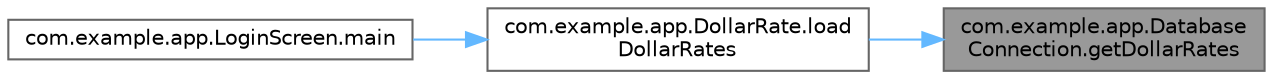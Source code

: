 digraph "com.example.app.DatabaseConnection.getDollarRates"
{
 // LATEX_PDF_SIZE
  bgcolor="transparent";
  edge [fontname=Helvetica,fontsize=10,labelfontname=Helvetica,labelfontsize=10];
  node [fontname=Helvetica,fontsize=10,shape=box,height=0.2,width=0.4];
  rankdir="RL";
  Node1 [id="Node000001",label="com.example.app.Database\lConnection.getDollarRates",height=0.2,width=0.4,color="gray40", fillcolor="grey60", style="filled", fontcolor="black",tooltip=" "];
  Node1 -> Node2 [id="edge5_Node000001_Node000002",dir="back",color="steelblue1",style="solid",tooltip=" "];
  Node2 [id="Node000002",label="com.example.app.DollarRate.load\lDollarRates",height=0.2,width=0.4,color="grey40", fillcolor="white", style="filled",URL="$classcom_1_1example_1_1app_1_1_dollar_rate.html#ad7d1572402f78447162c7d7fc13c2218",tooltip=" "];
  Node2 -> Node3 [id="edge6_Node000002_Node000003",dir="back",color="steelblue1",style="solid",tooltip=" "];
  Node3 [id="Node000003",label="com.example.app.LoginScreen.main",height=0.2,width=0.4,color="grey40", fillcolor="white", style="filled",URL="$classcom_1_1example_1_1app_1_1_login_screen.html#ac6784975d16fde8a98fd5b5eb43d18c2",tooltip=" "];
}
